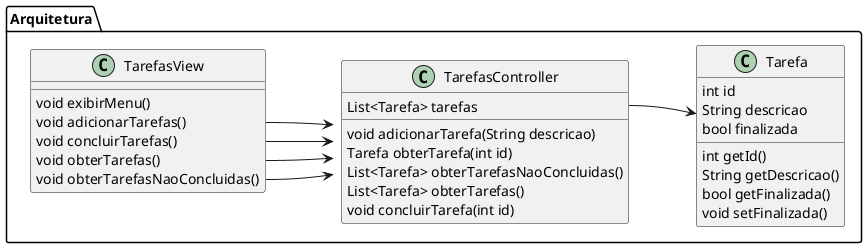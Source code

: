 @startuml
left to right direction

package Arquitetura{

    class TarefasView{
        void exibirMenu()
        void adicionarTarefas()
        void concluirTarefas()
        void obterTarefas()
        void obterTarefasNaoConcluidas()
    }
    TarefasView::adicionarTarefas-->TarefasController
    TarefasView::concluirTarefas-->TarefasController
    TarefasView::obterTarefas-->TarefasController
    TarefasView::obterTarefasNaoConcluidas-->TarefasController

    class TarefasController{
        List<Tarefa> tarefas

        void adicionarTarefa(String descricao)
        Tarefa obterTarefa(int id)
        List<Tarefa> obterTarefasNaoConcluidas()
        List<Tarefa> obterTarefas()
        void concluirTarefa(int id)
    }
    TarefasController::tarefas-->Tarefa

    class Tarefa{
        int id
        String descricao
        bool finalizada

        int getId()
        String getDescricao()
        bool getFinalizada()
        void setFinalizada()
    }
}
@enduml
